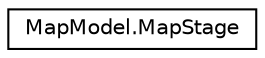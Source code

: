 digraph "Graphical Class Hierarchy"
{
  edge [fontname="Helvetica",fontsize="10",labelfontname="Helvetica",labelfontsize="10"];
  node [fontname="Helvetica",fontsize="10",shape=record];
  rankdir="LR";
  Node0 [label="MapModel.MapStage",height=0.2,width=0.4,color="black", fillcolor="white", style="filled",URL="$class_map_model_1_1_map_stage.html",tooltip="A dummy class to encapsulate the info needed to insert maps in the dictionary. We need it for being a..."];
}
